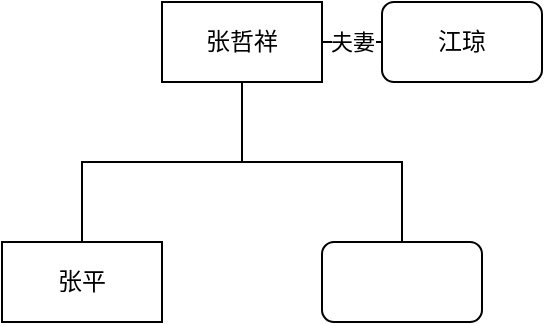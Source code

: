<mxfile version="28.2.7">
  <diagram name="第 1 页" id="iFhHI0QY4kXGy2KMf9kF">
    <mxGraphModel dx="1554" dy="858" grid="1" gridSize="10" guides="1" tooltips="1" connect="1" arrows="1" fold="1" page="1" pageScale="1" pageWidth="827" pageHeight="1169" math="0" shadow="0">
      <root>
        <mxCell id="0" />
        <mxCell id="1" parent="0" />
        <mxCell id="NAv4dgfuiUwC2lmp40XU-4" value="夫妻" style="edgeStyle=orthogonalEdgeStyle;rounded=0;orthogonalLoop=1;jettySize=auto;html=1;exitX=1;exitY=0.5;exitDx=0;exitDy=0;endArrow=none;endFill=0;" edge="1" parent="1" source="NAv4dgfuiUwC2lmp40XU-1" target="NAv4dgfuiUwC2lmp40XU-2">
          <mxGeometry relative="1" as="geometry" />
        </mxCell>
        <mxCell id="NAv4dgfuiUwC2lmp40XU-7" style="edgeStyle=orthogonalEdgeStyle;shape=connector;rounded=0;orthogonalLoop=1;jettySize=auto;html=1;exitX=0.5;exitY=1;exitDx=0;exitDy=0;entryX=0.5;entryY=0;entryDx=0;entryDy=0;strokeColor=default;align=center;verticalAlign=middle;fontFamily=Helvetica;fontSize=11;fontColor=default;labelBackgroundColor=default;endArrow=none;endFill=0;" edge="1" parent="1" source="NAv4dgfuiUwC2lmp40XU-1" target="NAv4dgfuiUwC2lmp40XU-5">
          <mxGeometry relative="1" as="geometry" />
        </mxCell>
        <mxCell id="NAv4dgfuiUwC2lmp40XU-8" style="edgeStyle=orthogonalEdgeStyle;shape=connector;rounded=0;orthogonalLoop=1;jettySize=auto;html=1;exitX=0.5;exitY=1;exitDx=0;exitDy=0;entryX=0.5;entryY=0;entryDx=0;entryDy=0;strokeColor=default;align=center;verticalAlign=middle;fontFamily=Helvetica;fontSize=11;fontColor=default;labelBackgroundColor=default;endArrow=none;endFill=0;" edge="1" parent="1" source="NAv4dgfuiUwC2lmp40XU-1" target="NAv4dgfuiUwC2lmp40XU-6">
          <mxGeometry relative="1" as="geometry" />
        </mxCell>
        <mxCell id="NAv4dgfuiUwC2lmp40XU-1" value="张哲祥" style="rounded=0;whiteSpace=wrap;html=1;" vertex="1" parent="1">
          <mxGeometry x="240" y="240.0" width="80" height="40" as="geometry" />
        </mxCell>
        <UserObject label="江琼" link="https://github.com/toppemonkey/processing_folder/blob/main/家族结构图/江氏家族图.drawio" id="NAv4dgfuiUwC2lmp40XU-2">
          <mxCell style="rounded=1;whiteSpace=wrap;html=1;" vertex="1" parent="1">
            <mxGeometry x="350" y="240.0" width="80" height="40" as="geometry" />
          </mxCell>
        </UserObject>
        <mxCell id="NAv4dgfuiUwC2lmp40XU-5" value="张平" style="rounded=0;whiteSpace=wrap;html=1;" vertex="1" parent="1">
          <mxGeometry x="160" y="360.0" width="80" height="40" as="geometry" />
        </mxCell>
        <mxCell id="NAv4dgfuiUwC2lmp40XU-6" value="" style="rounded=1;whiteSpace=wrap;html=1;" vertex="1" parent="1">
          <mxGeometry x="320" y="360.0" width="80" height="40" as="geometry" />
        </mxCell>
      </root>
    </mxGraphModel>
  </diagram>
</mxfile>
